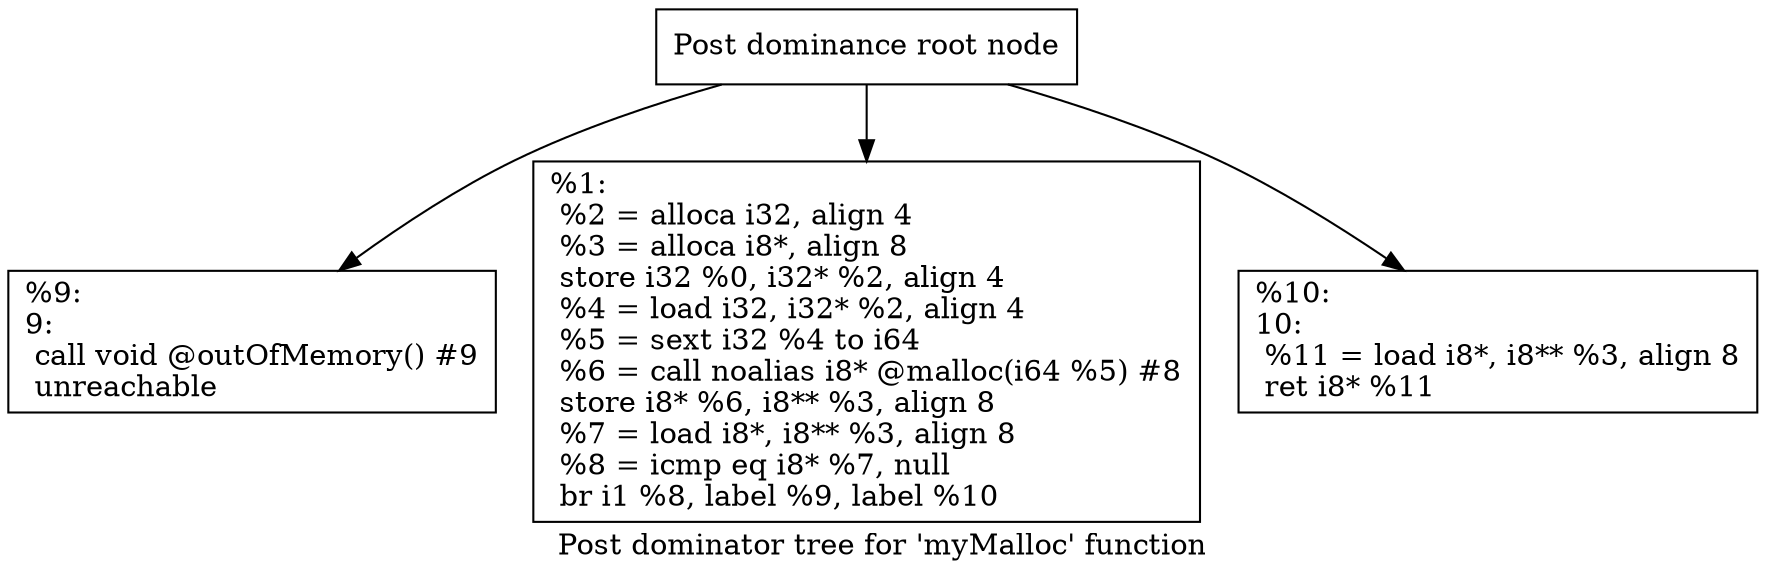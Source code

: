 digraph "Post dominator tree for 'myMalloc' function" {
	label="Post dominator tree for 'myMalloc' function";

	Node0x1257e20 [shape=record,label="{Post dominance root node}"];
	Node0x1257e20 -> Node0x161d800;
	Node0x1257e20 -> Node0x161bc70;
	Node0x1257e20 -> Node0x15f8700;
	Node0x161d800 [shape=record,label="{%9:\l9:                                                \l  call void @outOfMemory() #9\l  unreachable\l}"];
	Node0x161bc70 [shape=record,label="{%1:\l  %2 = alloca i32, align 4\l  %3 = alloca i8*, align 8\l  store i32 %0, i32* %2, align 4\l  %4 = load i32, i32* %2, align 4\l  %5 = sext i32 %4 to i64\l  %6 = call noalias i8* @malloc(i64 %5) #8\l  store i8* %6, i8** %3, align 8\l  %7 = load i8*, i8** %3, align 8\l  %8 = icmp eq i8* %7, null\l  br i1 %8, label %9, label %10\l}"];
	Node0x15f8700 [shape=record,label="{%10:\l10:                                               \l  %11 = load i8*, i8** %3, align 8\l  ret i8* %11\l}"];
}
